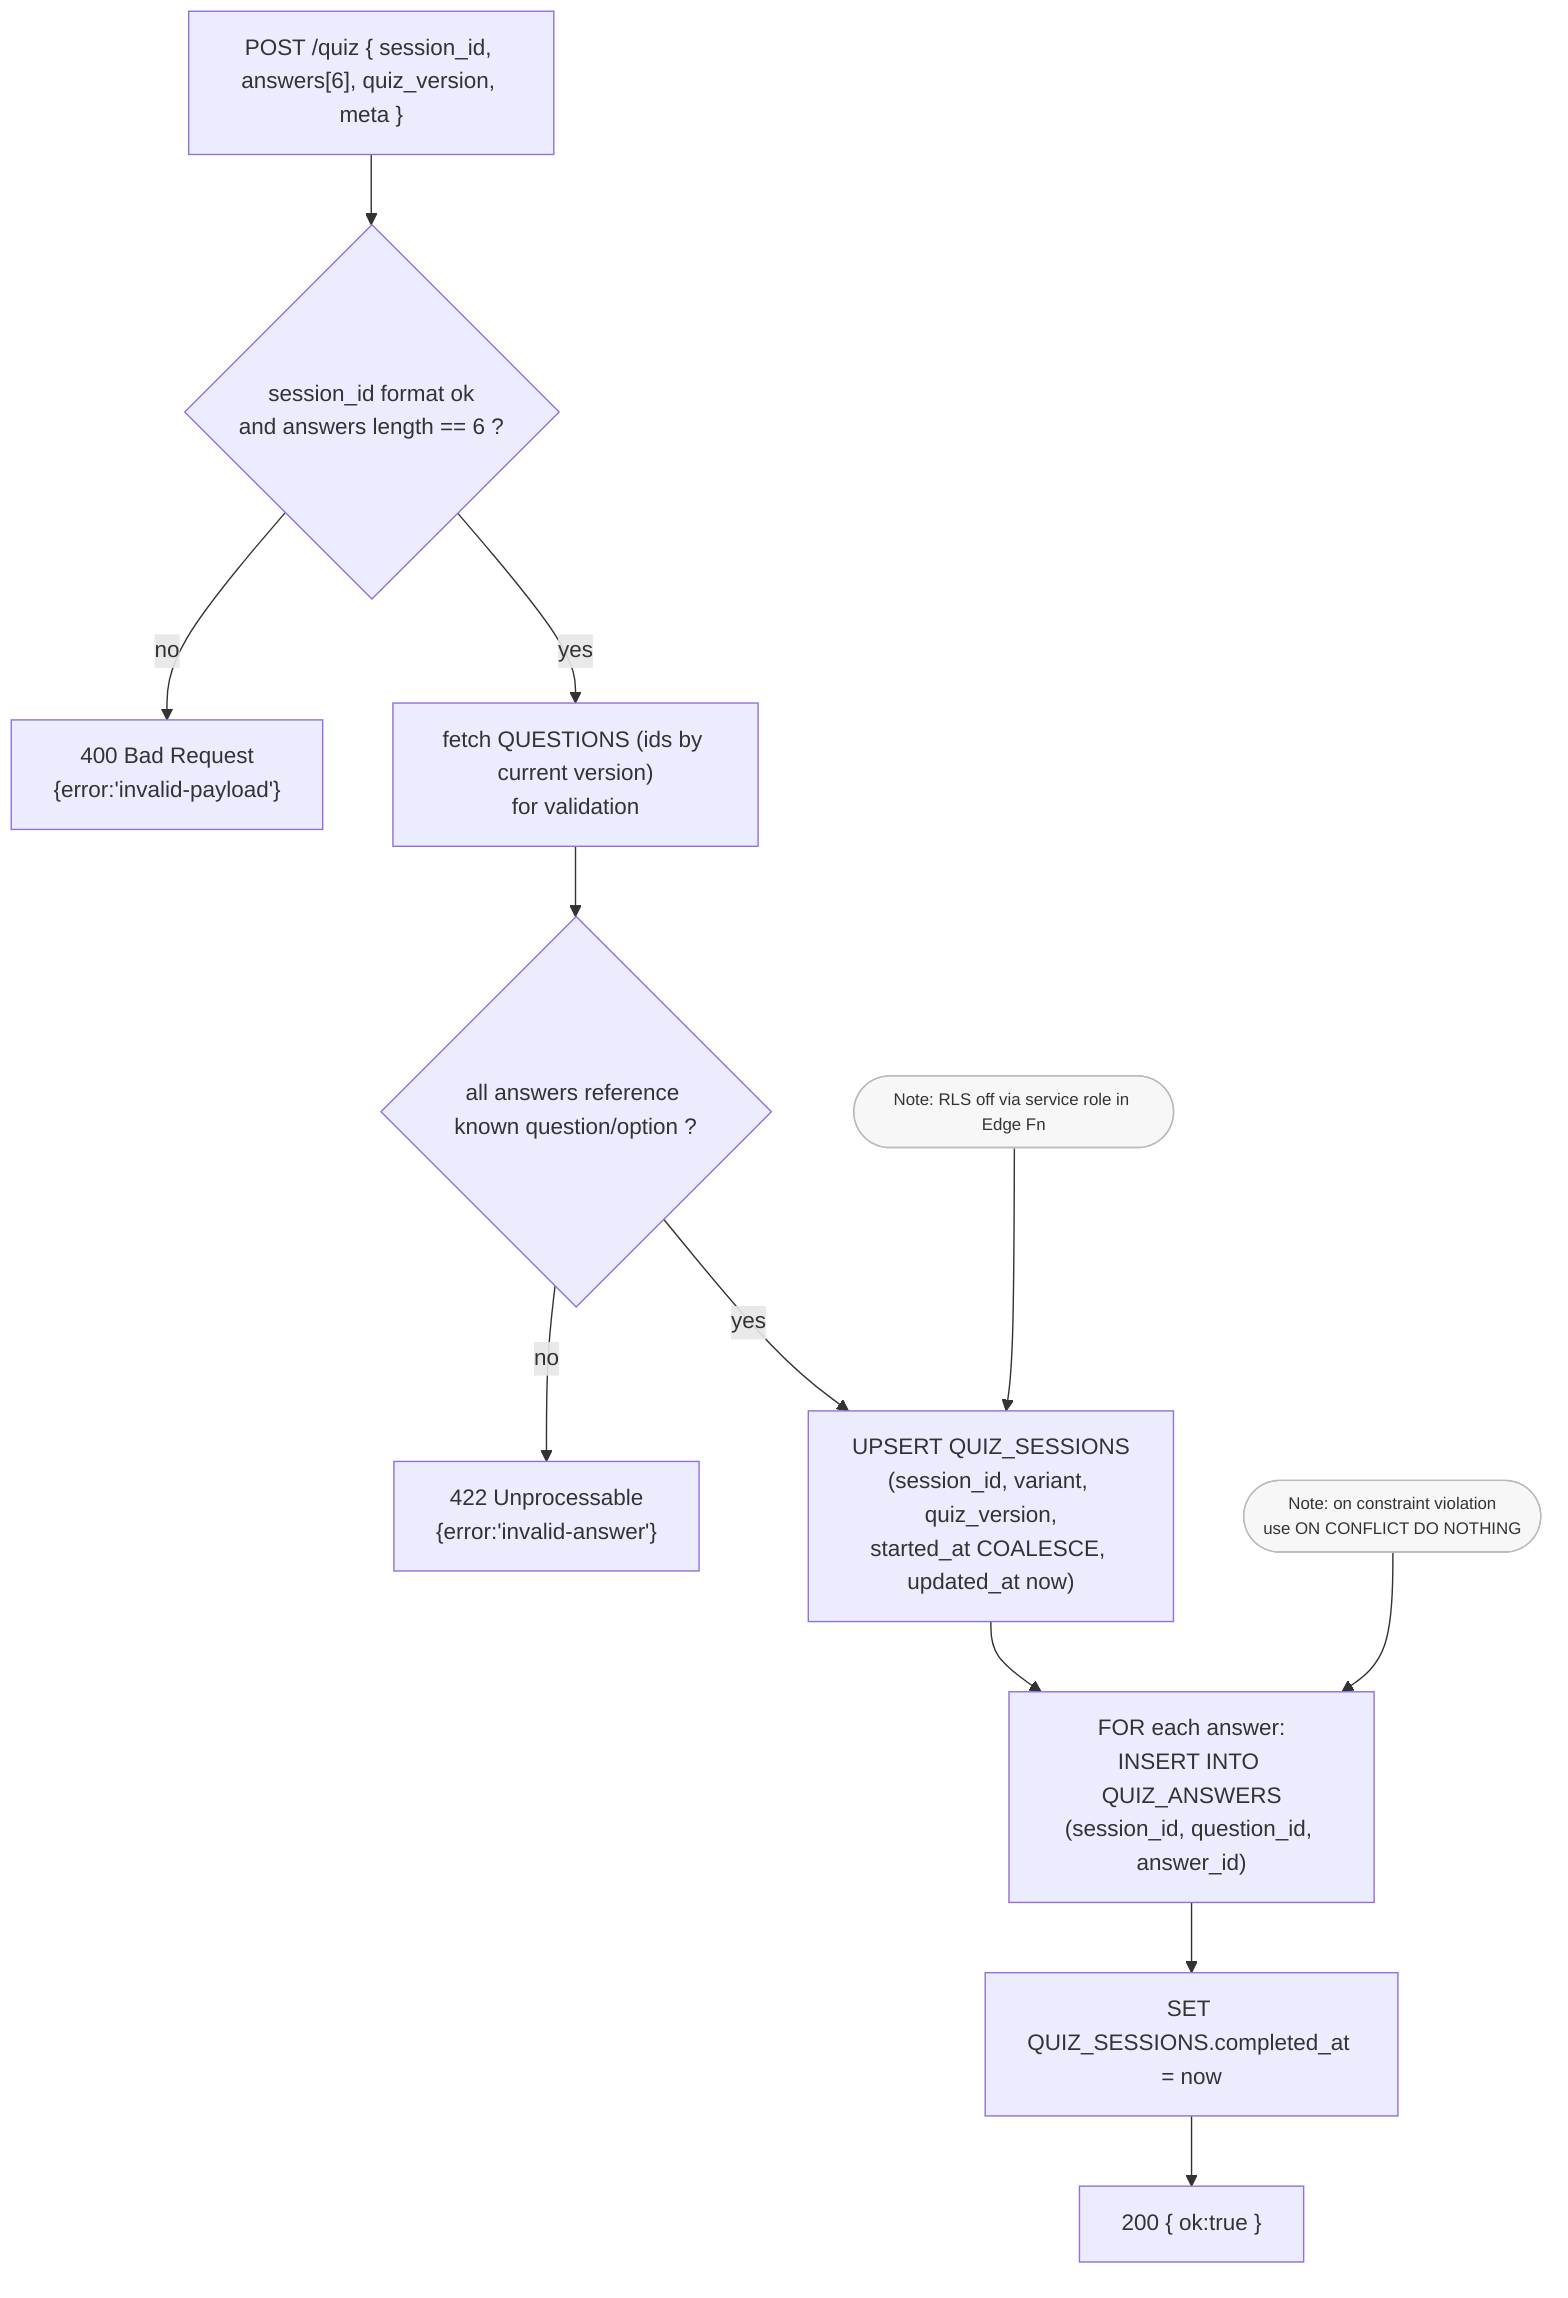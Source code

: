 flowchart TD
  %% POST /quiz — Validate & Save (with quiz_version)

  A["POST /quiz { session_id, answers[6], quiz_version, meta }"]
    --> B{"session_id format ok\nand answers length == 6 ?"}
  B -- no --> Bx["400 Bad Request\n{error:'invalid-payload'}"]

  B -- yes --> C["fetch QUESTIONS (ids by current version)\nfor validation"]
  C --> D{"all answers reference known question/option ?"}
  D -- no --> Dx["422 Unprocessable\n{error:'invalid-answer'}"]

  D -- yes --> E["UPSERT QUIZ_SESSIONS\n(session_id, variant, quiz_version,\nstarted_at COALESCE, updated_at now)"]
  E --> F["FOR each answer:\nINSERT INTO QUIZ_ANSWERS\n(session_id, question_id, answer_id)"]
  F --> G["SET QUIZ_SESSIONS.completed_at = now"]
  G --> H["200 { ok:true }"]

  %% Side-effects / notes
  classDef note fill:#f7f7f7,stroke:#bbb,color:#333,font-size:12px;
  N1(["Note: RLS off via service role in Edge Fn"]):::note --> E
  N2(["Note: on constraint violation\nuse ON CONFLICT DO NOTHING"]):::note --> F